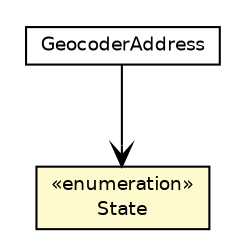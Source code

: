 #!/usr/local/bin/dot
#
# Class diagram 
# Generated by UMLGraph version R5_6 (http://www.umlgraph.org/)
#

digraph G {
	edge [fontname="Helvetica",fontsize=10,labelfontname="Helvetica",labelfontsize=10];
	node [fontname="Helvetica",fontsize=10,shape=plaintext];
	nodesep=0.25;
	ranksep=0.5;
	// net.ljcomputing.geocoder.entity.GeocoderAddress
	c120 [label=<<table title="net.ljcomputing.geocoder.entity.GeocoderAddress" border="0" cellborder="1" cellspacing="0" cellpadding="2" port="p" href="./GeocoderAddress.html">
		<tr><td><table border="0" cellspacing="0" cellpadding="1">
<tr><td align="center" balign="center"> GeocoderAddress </td></tr>
		</table></td></tr>
		</table>>, URL="./GeocoderAddress.html", fontname="Helvetica", fontcolor="black", fontsize=9.0];
	// net.ljcomputing.geocoder.entity.State
	c121 [label=<<table title="net.ljcomputing.geocoder.entity.State" border="0" cellborder="1" cellspacing="0" cellpadding="2" port="p" bgcolor="lemonChiffon" href="./State.html">
		<tr><td><table border="0" cellspacing="0" cellpadding="1">
<tr><td align="center" balign="center"> &#171;enumeration&#187; </td></tr>
<tr><td align="center" balign="center"> State </td></tr>
		</table></td></tr>
		</table>>, URL="./State.html", fontname="Helvetica", fontcolor="black", fontsize=9.0];
	// net.ljcomputing.geocoder.entity.GeocoderAddress NAVASSOC net.ljcomputing.geocoder.entity.State
	c120:p -> c121:p [taillabel="", label="", headlabel="", fontname="Helvetica", fontcolor="black", fontsize=10.0, color="black", arrowhead=open];
}

